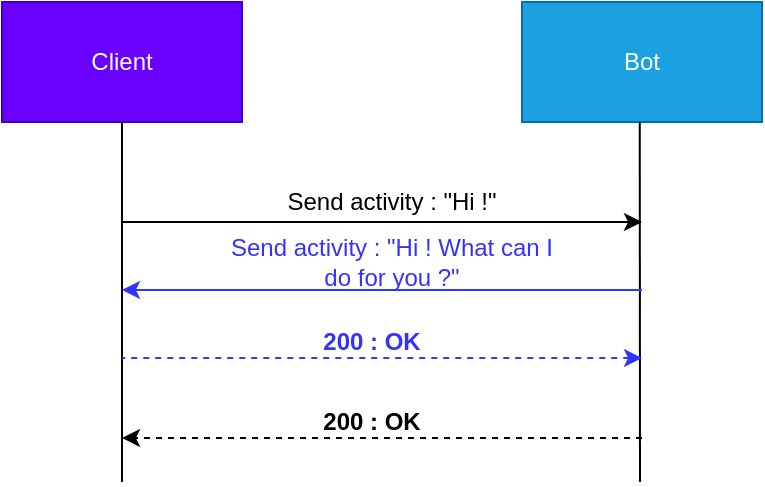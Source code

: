 <mxfile version="12.2.9" type="device" pages="1"><diagram id="oNLnnyH57EbYwfvQaSg_" name="Page-1"><mxGraphModel dx="1042" dy="511" grid="1" gridSize="10" guides="1" tooltips="1" connect="1" arrows="1" fold="1" page="1" pageScale="1" pageWidth="827" pageHeight="1169" math="0" shadow="0"><root><mxCell id="0"/><mxCell id="1" parent="0"/><mxCell id="AM_Dy8tU7mWMybEsAr7j-1" value="Bot" style="rounded=0;whiteSpace=wrap;html=1;fillColor=#1ba1e2;strokeColor=#006EAF;fontColor=#ffffff;" parent="1" vertex="1"><mxGeometry x="280" y="80" width="120" height="60" as="geometry"/></mxCell><mxCell id="AM_Dy8tU7mWMybEsAr7j-2" value="Client" style="rounded=0;whiteSpace=wrap;html=1;fillColor=#6a00ff;strokeColor=#3700CC;fontColor=#ffffff;" parent="1" vertex="1"><mxGeometry x="20" y="80" width="120" height="60" as="geometry"/></mxCell><mxCell id="AM_Dy8tU7mWMybEsAr7j-3" value="" style="endArrow=none;html=1;" parent="1" target="AM_Dy8tU7mWMybEsAr7j-2" edge="1"><mxGeometry width="50" height="50" relative="1" as="geometry"><mxPoint x="80" y="320" as="sourcePoint"/><mxPoint x="150" y="270" as="targetPoint"/></mxGeometry></mxCell><mxCell id="AM_Dy8tU7mWMybEsAr7j-4" value="" style="endArrow=none;html=1;" parent="1" edge="1"><mxGeometry width="50" height="50" relative="1" as="geometry"><mxPoint x="339" y="320" as="sourcePoint"/><mxPoint x="338.875" y="140" as="targetPoint"/></mxGeometry></mxCell><mxCell id="AM_Dy8tU7mWMybEsAr7j-5" value="" style="endArrow=classic;html=1;" parent="1" edge="1"><mxGeometry width="50" height="50" relative="1" as="geometry"><mxPoint x="80" y="190" as="sourcePoint"/><mxPoint x="340" y="190" as="targetPoint"/></mxGeometry></mxCell><mxCell id="AM_Dy8tU7mWMybEsAr7j-6" value="" style="endArrow=classic;html=1;dashed=1;" parent="1" edge="1"><mxGeometry width="50" height="50" relative="1" as="geometry"><mxPoint x="340" y="298" as="sourcePoint"/><mxPoint x="80" y="298" as="targetPoint"/></mxGeometry></mxCell><mxCell id="AM_Dy8tU7mWMybEsAr7j-7" value="Send activity : &quot;Hi !&quot;" style="text;html=1;strokeColor=none;fillColor=none;align=center;verticalAlign=middle;whiteSpace=wrap;rounded=0;" parent="1" vertex="1"><mxGeometry x="130" y="170" width="170" height="20" as="geometry"/></mxCell><mxCell id="AM_Dy8tU7mWMybEsAr7j-8" value="&lt;b&gt;200 : OK&lt;/b&gt;" style="text;html=1;strokeColor=none;fillColor=none;align=center;verticalAlign=middle;whiteSpace=wrap;rounded=0;" parent="1" vertex="1"><mxGeometry x="170" y="280" width="70" height="20" as="geometry"/></mxCell><mxCell id="EBrUj9H2DN-nDhCT7wc3-1" value="" style="endArrow=classic;html=1;fillColor=#f8cecc;strokeColor=#3333FF;" parent="1" edge="1"><mxGeometry width="50" height="50" relative="1" as="geometry"><mxPoint x="340" y="224" as="sourcePoint"/><mxPoint x="80" y="224" as="targetPoint"/></mxGeometry></mxCell><mxCell id="EBrUj9H2DN-nDhCT7wc3-2" value="&lt;font color=&quot;#3333FF&quot;&gt;Send activity : &quot;Hi ! What can I do for you ?&quot;&lt;/font&gt;" style="text;html=1;align=center;verticalAlign=middle;whiteSpace=wrap;rounded=0;fontColor=#FF6666;" parent="1" vertex="1"><mxGeometry x="130" y="200" width="170" height="20" as="geometry"/></mxCell><mxCell id="EBrUj9H2DN-nDhCT7wc3-3" value="" style="endArrow=none;html=1;dashed=1;startArrow=classic;startFill=1;endFill=0;fillColor=#f8cecc;strokeColor=#3333FF;" parent="1" edge="1"><mxGeometry width="50" height="50" relative="1" as="geometry"><mxPoint x="340" y="258" as="sourcePoint"/><mxPoint x="80" y="258" as="targetPoint"/></mxGeometry></mxCell><mxCell id="EBrUj9H2DN-nDhCT7wc3-4" value="&lt;font color=&quot;#3333FF&quot;&gt;&lt;b&gt;200 : OK&lt;/b&gt;&lt;/font&gt;" style="text;html=1;align=center;verticalAlign=middle;whiteSpace=wrap;rounded=0;fontColor=#FF6666;" parent="1" vertex="1"><mxGeometry x="170" y="240" width="70" height="20" as="geometry"/></mxCell></root></mxGraphModel></diagram></mxfile>